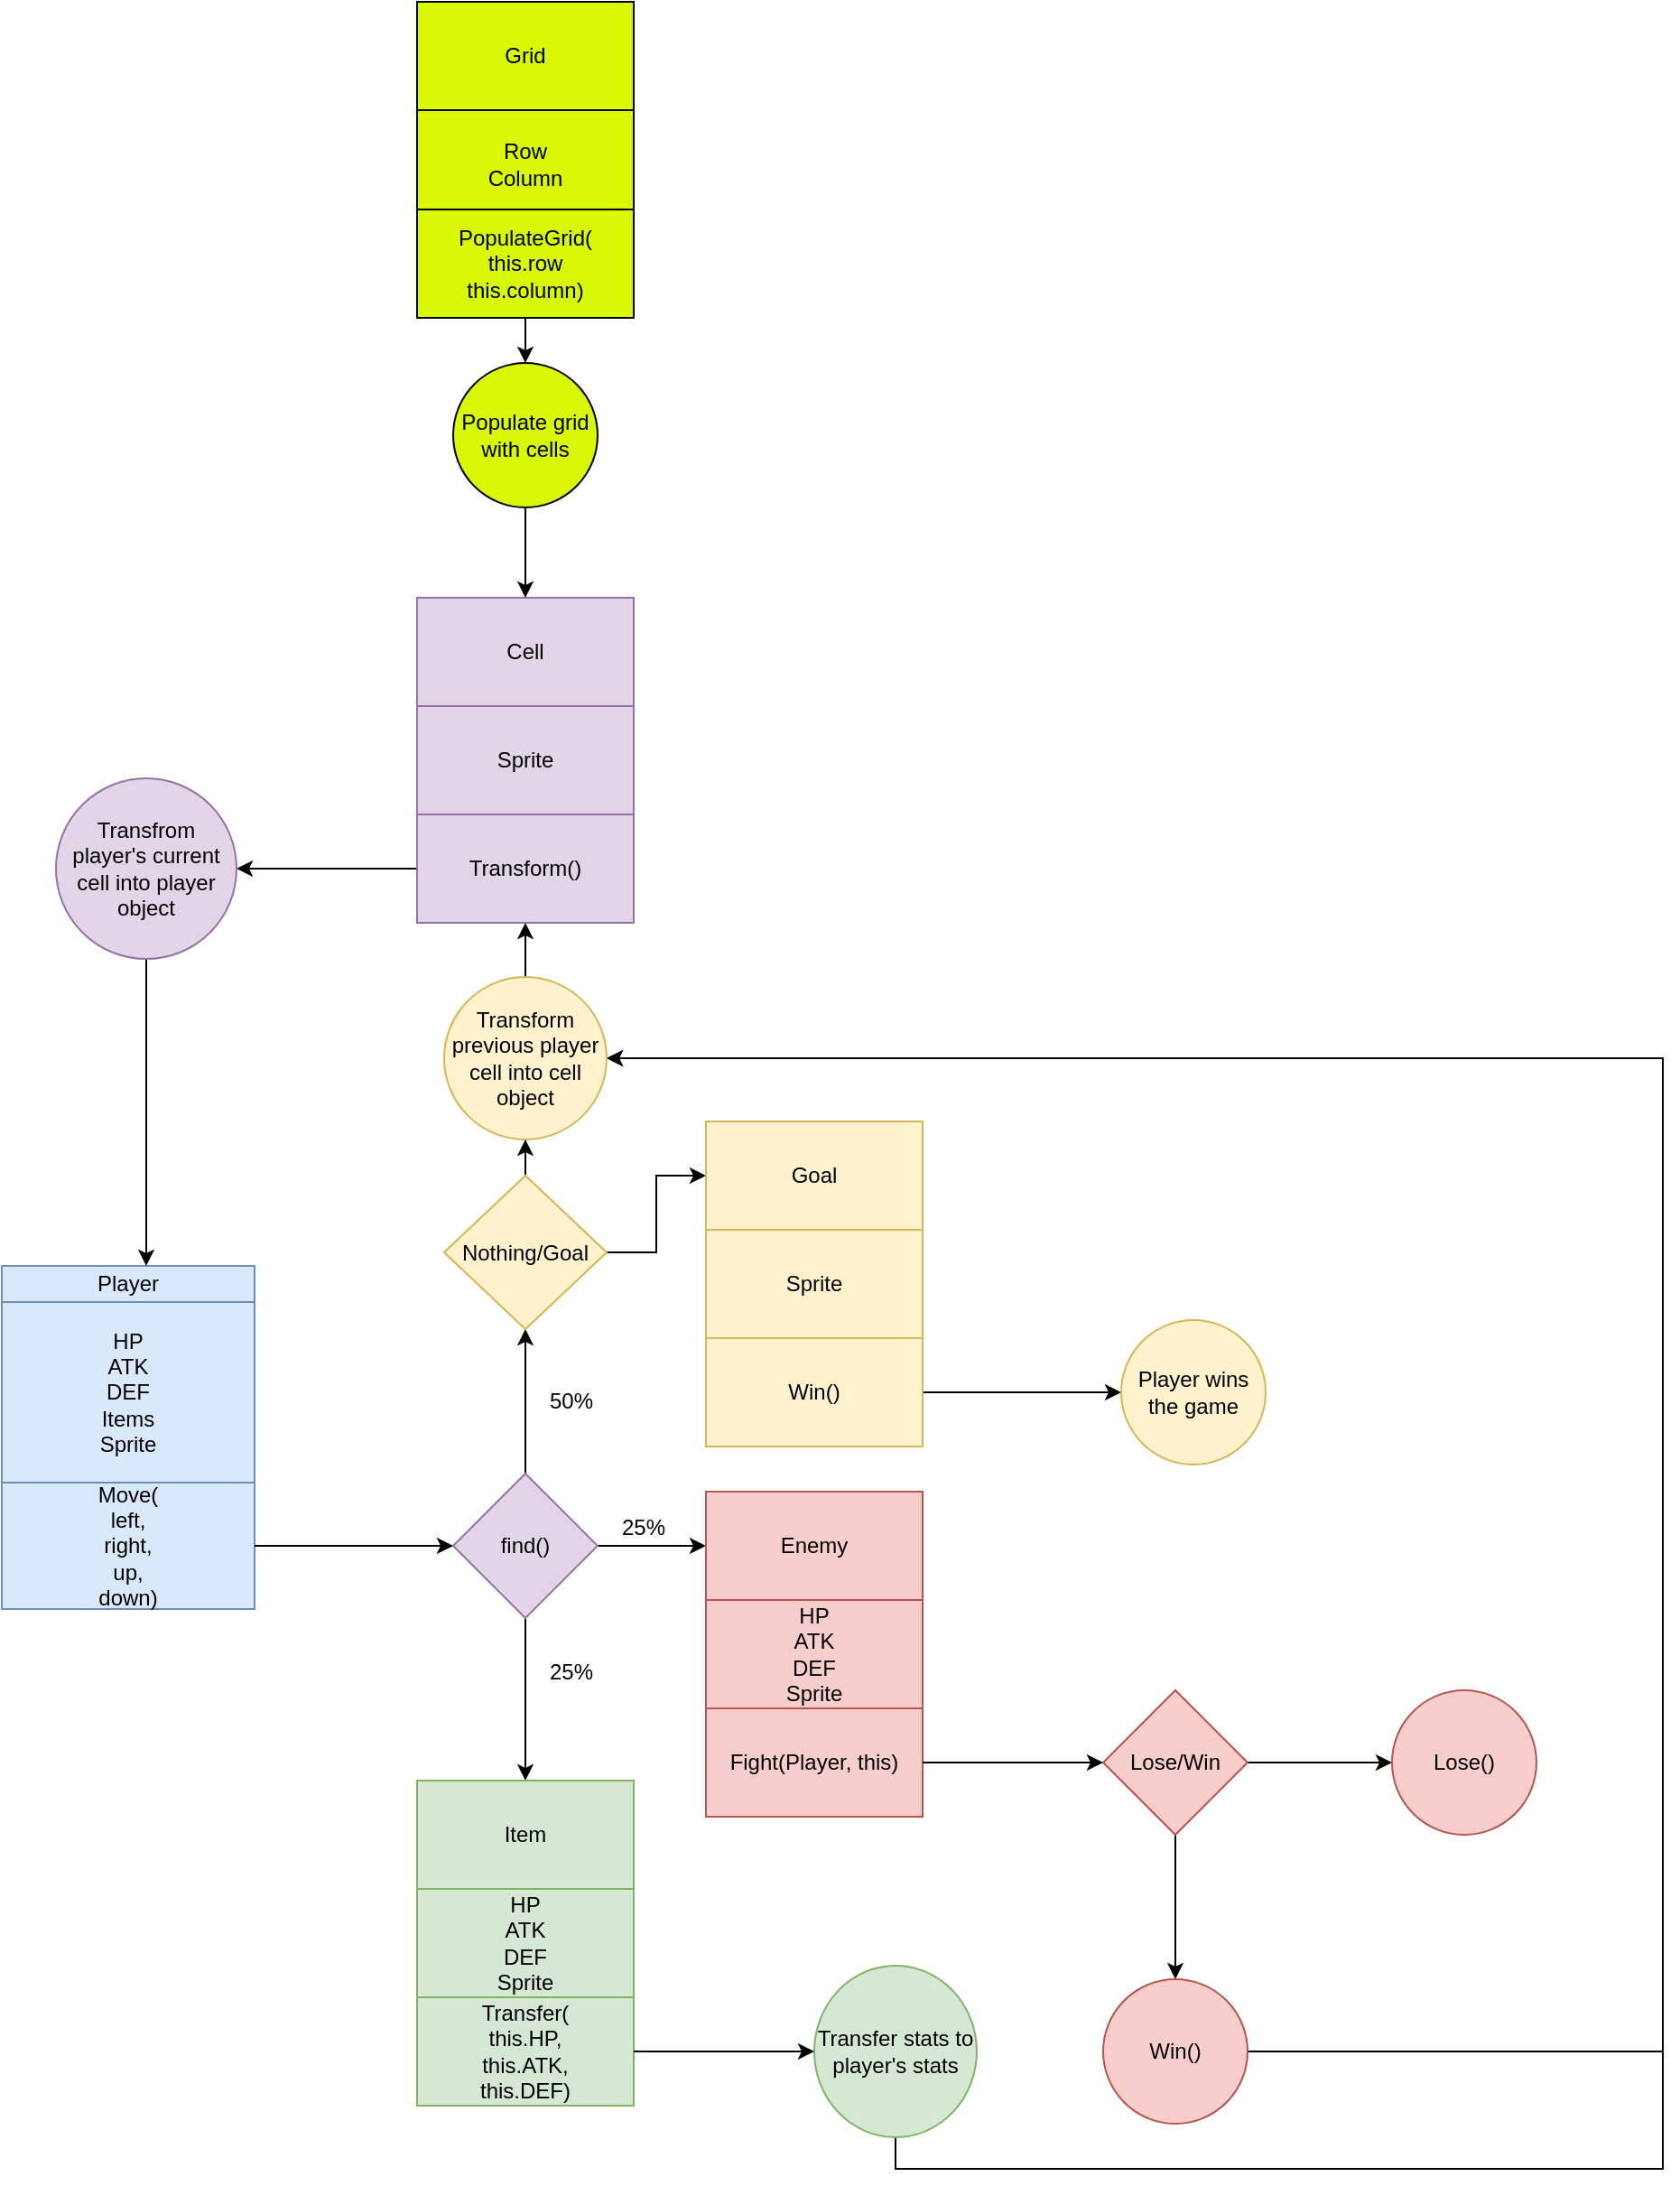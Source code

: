 <mxfile version="20.8.5" type="github">
  <diagram id="C5RBs43oDa-KdzZeNtuy" name="Page-1">
    <mxGraphModel dx="1600" dy="2081" grid="1" gridSize="10" guides="1" tooltips="1" connect="1" arrows="1" fold="1" page="1" pageScale="1" pageWidth="827" pageHeight="1169" math="0" shadow="0">
      <root>
        <mxCell id="WIyWlLk6GJQsqaUBKTNV-0" />
        <mxCell id="WIyWlLk6GJQsqaUBKTNV-1" parent="WIyWlLk6GJQsqaUBKTNV-0" />
        <mxCell id="ukY6zEBsBftYOYXzkqwa-11" value="" style="group;glass=0;" vertex="1" connectable="0" parent="WIyWlLk6GJQsqaUBKTNV-1">
          <mxGeometry width="140" height="190" as="geometry" />
        </mxCell>
        <mxCell id="ukY6zEBsBftYOYXzkqwa-5" value="Player" style="rounded=0;whiteSpace=wrap;html=1;align=center;fillColor=#dae8fc;strokeColor=#6c8ebf;" vertex="1" parent="ukY6zEBsBftYOYXzkqwa-11">
          <mxGeometry width="140" height="20" as="geometry" />
        </mxCell>
        <mxCell id="ukY6zEBsBftYOYXzkqwa-7" value="HP&lt;br&gt;ATK&lt;br&gt;DEF&lt;br&gt;Items&lt;br&gt;Sprite" style="rounded=0;whiteSpace=wrap;html=1;fillColor=#dae8fc;strokeColor=#6c8ebf;" vertex="1" parent="ukY6zEBsBftYOYXzkqwa-11">
          <mxGeometry y="20" width="140" height="100" as="geometry" />
        </mxCell>
        <mxCell id="ukY6zEBsBftYOYXzkqwa-9" value="Move(&lt;br&gt;left,&lt;br&gt;right,&lt;br&gt;up,&lt;br&gt;down)" style="rounded=0;whiteSpace=wrap;html=1;fillColor=#dae8fc;strokeColor=#6c8ebf;" vertex="1" parent="ukY6zEBsBftYOYXzkqwa-11">
          <mxGeometry y="120" width="140" height="70" as="geometry" />
        </mxCell>
        <mxCell id="ukY6zEBsBftYOYXzkqwa-19" value="" style="edgeStyle=orthogonalEdgeStyle;rounded=0;orthogonalLoop=1;jettySize=auto;html=1;" edge="1" parent="WIyWlLk6GJQsqaUBKTNV-1" source="ukY6zEBsBftYOYXzkqwa-16" target="ukY6zEBsBftYOYXzkqwa-18">
          <mxGeometry relative="1" as="geometry" />
        </mxCell>
        <mxCell id="ukY6zEBsBftYOYXzkqwa-21" value="" style="edgeStyle=orthogonalEdgeStyle;rounded=0;orthogonalLoop=1;jettySize=auto;html=1;" edge="1" parent="WIyWlLk6GJQsqaUBKTNV-1" source="ukY6zEBsBftYOYXzkqwa-16" target="ukY6zEBsBftYOYXzkqwa-20">
          <mxGeometry relative="1" as="geometry" />
        </mxCell>
        <mxCell id="ukY6zEBsBftYOYXzkqwa-28" value="" style="edgeStyle=orthogonalEdgeStyle;rounded=0;orthogonalLoop=1;jettySize=auto;html=1;" edge="1" parent="WIyWlLk6GJQsqaUBKTNV-1" source="ukY6zEBsBftYOYXzkqwa-16" target="ukY6zEBsBftYOYXzkqwa-27">
          <mxGeometry relative="1" as="geometry" />
        </mxCell>
        <mxCell id="ukY6zEBsBftYOYXzkqwa-16" value="find()" style="rhombus;whiteSpace=wrap;html=1;rounded=0;fillColor=#e1d5e7;strokeColor=#9673a6;" vertex="1" parent="WIyWlLk6GJQsqaUBKTNV-1">
          <mxGeometry x="250" y="115" width="80" height="80" as="geometry" />
        </mxCell>
        <mxCell id="ukY6zEBsBftYOYXzkqwa-17" value="" style="edgeStyle=orthogonalEdgeStyle;rounded=0;orthogonalLoop=1;jettySize=auto;html=1;" edge="1" parent="WIyWlLk6GJQsqaUBKTNV-1" source="ukY6zEBsBftYOYXzkqwa-9" target="ukY6zEBsBftYOYXzkqwa-16">
          <mxGeometry relative="1" as="geometry" />
        </mxCell>
        <mxCell id="ukY6zEBsBftYOYXzkqwa-49" value="" style="edgeStyle=orthogonalEdgeStyle;rounded=0;orthogonalLoop=1;jettySize=auto;html=1;" edge="1" parent="WIyWlLk6GJQsqaUBKTNV-1" source="ukY6zEBsBftYOYXzkqwa-18" target="ukY6zEBsBftYOYXzkqwa-48">
          <mxGeometry relative="1" as="geometry" />
        </mxCell>
        <mxCell id="ukY6zEBsBftYOYXzkqwa-95" value="" style="edgeStyle=orthogonalEdgeStyle;rounded=0;orthogonalLoop=1;jettySize=auto;html=1;" edge="1" parent="WIyWlLk6GJQsqaUBKTNV-1" source="ukY6zEBsBftYOYXzkqwa-18" target="ukY6zEBsBftYOYXzkqwa-94">
          <mxGeometry relative="1" as="geometry" />
        </mxCell>
        <mxCell id="ukY6zEBsBftYOYXzkqwa-18" value="Nothing/Goal" style="rhombus;whiteSpace=wrap;html=1;rounded=0;direction=south;fillColor=#fff2cc;strokeColor=#d6b656;" vertex="1" parent="WIyWlLk6GJQsqaUBKTNV-1">
          <mxGeometry x="245" y="-50" width="90" height="85" as="geometry" />
        </mxCell>
        <mxCell id="ukY6zEBsBftYOYXzkqwa-38" value="25%" style="text;html=1;align=center;verticalAlign=middle;resizable=0;points=[];autosize=1;strokeColor=none;fillColor=none;" vertex="1" parent="WIyWlLk6GJQsqaUBKTNV-1">
          <mxGeometry x="330" y="130" width="50" height="30" as="geometry" />
        </mxCell>
        <mxCell id="ukY6zEBsBftYOYXzkqwa-39" value="25%" style="text;html=1;align=center;verticalAlign=middle;resizable=0;points=[];autosize=1;strokeColor=none;fillColor=none;" vertex="1" parent="WIyWlLk6GJQsqaUBKTNV-1">
          <mxGeometry x="290" y="210" width="50" height="30" as="geometry" />
        </mxCell>
        <mxCell id="ukY6zEBsBftYOYXzkqwa-40" value="50%" style="text;html=1;align=center;verticalAlign=middle;resizable=0;points=[];autosize=1;strokeColor=none;fillColor=none;" vertex="1" parent="WIyWlLk6GJQsqaUBKTNV-1">
          <mxGeometry x="290" y="60" width="50" height="30" as="geometry" />
        </mxCell>
        <mxCell id="ukY6zEBsBftYOYXzkqwa-42" value="" style="group;fillColor=#f8cecc;strokeColor=#b85450;" vertex="1" connectable="0" parent="WIyWlLk6GJQsqaUBKTNV-1">
          <mxGeometry x="390" y="125" width="120" height="180" as="geometry" />
        </mxCell>
        <mxCell id="ukY6zEBsBftYOYXzkqwa-20" value="Enemy" style="whiteSpace=wrap;html=1;rounded=0;fillColor=#f8cecc;strokeColor=#b85450;" vertex="1" parent="ukY6zEBsBftYOYXzkqwa-42">
          <mxGeometry width="120" height="60" as="geometry" />
        </mxCell>
        <mxCell id="ukY6zEBsBftYOYXzkqwa-26" value="HP&lt;br&gt;ATK&lt;br&gt;DEF&lt;br&gt;Sprite" style="rounded=0;whiteSpace=wrap;html=1;fillColor=#f8cecc;strokeColor=#b85450;" vertex="1" parent="ukY6zEBsBftYOYXzkqwa-42">
          <mxGeometry y="60" width="120" height="60" as="geometry" />
        </mxCell>
        <mxCell id="ukY6zEBsBftYOYXzkqwa-31" value="Fight(Player, this)" style="rounded=0;whiteSpace=wrap;html=1;fillColor=#f8cecc;strokeColor=#b85450;" vertex="1" parent="ukY6zEBsBftYOYXzkqwa-42">
          <mxGeometry y="120" width="120" height="60" as="geometry" />
        </mxCell>
        <mxCell id="ukY6zEBsBftYOYXzkqwa-43" value="" style="group" vertex="1" connectable="0" parent="WIyWlLk6GJQsqaUBKTNV-1">
          <mxGeometry x="230" y="285" width="120" height="180" as="geometry" />
        </mxCell>
        <mxCell id="ukY6zEBsBftYOYXzkqwa-27" value="Item" style="whiteSpace=wrap;html=1;rounded=0;fillColor=#d5e8d4;strokeColor=#82b366;" vertex="1" parent="ukY6zEBsBftYOYXzkqwa-43">
          <mxGeometry width="120" height="60" as="geometry" />
        </mxCell>
        <mxCell id="ukY6zEBsBftYOYXzkqwa-29" value="HP&lt;br&gt;ATK&lt;br&gt;DEF&lt;br&gt;Sprite" style="rounded=0;whiteSpace=wrap;html=1;fillColor=#d5e8d4;strokeColor=#82b366;" vertex="1" parent="ukY6zEBsBftYOYXzkqwa-43">
          <mxGeometry y="60" width="120" height="60" as="geometry" />
        </mxCell>
        <mxCell id="ukY6zEBsBftYOYXzkqwa-30" value="Transfer(&lt;br&gt;this.HP,&lt;br&gt;this.ATK,&lt;br&gt;this.DEF)" style="rounded=0;whiteSpace=wrap;html=1;fillColor=#d5e8d4;strokeColor=#82b366;" vertex="1" parent="ukY6zEBsBftYOYXzkqwa-43">
          <mxGeometry y="120" width="120" height="60" as="geometry" />
        </mxCell>
        <mxCell id="ukY6zEBsBftYOYXzkqwa-104" style="edgeStyle=orthogonalEdgeStyle;rounded=0;orthogonalLoop=1;jettySize=auto;html=1;entryX=1;entryY=0.5;entryDx=0;entryDy=0;" edge="1" parent="WIyWlLk6GJQsqaUBKTNV-1" source="ukY6zEBsBftYOYXzkqwa-54" target="ukY6zEBsBftYOYXzkqwa-94">
          <mxGeometry relative="1" as="geometry">
            <mxPoint x="920" y="-180" as="targetPoint" />
            <Array as="points">
              <mxPoint x="495" y="500" />
              <mxPoint x="920" y="500" />
              <mxPoint x="920" y="-115" />
            </Array>
          </mxGeometry>
        </mxCell>
        <mxCell id="ukY6zEBsBftYOYXzkqwa-54" value="Transfer stats to player&#39;s stats" style="ellipse;whiteSpace=wrap;html=1;fillColor=#d5e8d4;strokeColor=#82b366;rounded=0;" vertex="1" parent="WIyWlLk6GJQsqaUBKTNV-1">
          <mxGeometry x="450" y="387.5" width="90" height="95" as="geometry" />
        </mxCell>
        <mxCell id="ukY6zEBsBftYOYXzkqwa-55" value="" style="edgeStyle=orthogonalEdgeStyle;rounded=0;orthogonalLoop=1;jettySize=auto;html=1;" edge="1" parent="WIyWlLk6GJQsqaUBKTNV-1" source="ukY6zEBsBftYOYXzkqwa-30" target="ukY6zEBsBftYOYXzkqwa-54">
          <mxGeometry relative="1" as="geometry" />
        </mxCell>
        <mxCell id="ukY6zEBsBftYOYXzkqwa-58" value="" style="edgeStyle=orthogonalEdgeStyle;rounded=0;orthogonalLoop=1;jettySize=auto;html=1;" edge="1" parent="WIyWlLk6GJQsqaUBKTNV-1" source="ukY6zEBsBftYOYXzkqwa-56" target="ukY6zEBsBftYOYXzkqwa-57">
          <mxGeometry relative="1" as="geometry" />
        </mxCell>
        <mxCell id="ukY6zEBsBftYOYXzkqwa-57" value="Player wins the game" style="ellipse;whiteSpace=wrap;html=1;fillColor=#fff2cc;strokeColor=#d6b656;rounded=0;glass=0;" vertex="1" parent="WIyWlLk6GJQsqaUBKTNV-1">
          <mxGeometry x="620" y="30" width="80" height="80" as="geometry" />
        </mxCell>
        <mxCell id="ukY6zEBsBftYOYXzkqwa-62" value="" style="edgeStyle=orthogonalEdgeStyle;rounded=0;orthogonalLoop=1;jettySize=auto;html=1;" edge="1" parent="WIyWlLk6GJQsqaUBKTNV-1" source="ukY6zEBsBftYOYXzkqwa-59" target="ukY6zEBsBftYOYXzkqwa-61">
          <mxGeometry relative="1" as="geometry" />
        </mxCell>
        <mxCell id="ukY6zEBsBftYOYXzkqwa-64" value="" style="edgeStyle=orthogonalEdgeStyle;rounded=0;orthogonalLoop=1;jettySize=auto;html=1;" edge="1" parent="WIyWlLk6GJQsqaUBKTNV-1" source="ukY6zEBsBftYOYXzkqwa-59" target="ukY6zEBsBftYOYXzkqwa-63">
          <mxGeometry relative="1" as="geometry" />
        </mxCell>
        <mxCell id="ukY6zEBsBftYOYXzkqwa-59" value="Lose/Win" style="rhombus;whiteSpace=wrap;html=1;fillColor=#f8cecc;strokeColor=#b85450;rounded=0;" vertex="1" parent="WIyWlLk6GJQsqaUBKTNV-1">
          <mxGeometry x="610" y="235" width="80" height="80" as="geometry" />
        </mxCell>
        <mxCell id="ukY6zEBsBftYOYXzkqwa-60" value="" style="edgeStyle=orthogonalEdgeStyle;rounded=0;orthogonalLoop=1;jettySize=auto;html=1;" edge="1" parent="WIyWlLk6GJQsqaUBKTNV-1" source="ukY6zEBsBftYOYXzkqwa-31" target="ukY6zEBsBftYOYXzkqwa-59">
          <mxGeometry relative="1" as="geometry" />
        </mxCell>
        <mxCell id="ukY6zEBsBftYOYXzkqwa-91" value="" style="edgeStyle=orthogonalEdgeStyle;rounded=0;orthogonalLoop=1;jettySize=auto;html=1;entryX=1;entryY=0.5;entryDx=0;entryDy=0;" edge="1" parent="WIyWlLk6GJQsqaUBKTNV-1" source="ukY6zEBsBftYOYXzkqwa-61" target="ukY6zEBsBftYOYXzkqwa-94">
          <mxGeometry relative="1" as="geometry">
            <mxPoint x="920" y="-160" as="targetPoint" />
            <Array as="points">
              <mxPoint x="920" y="435" />
              <mxPoint x="920" y="-115" />
            </Array>
          </mxGeometry>
        </mxCell>
        <mxCell id="ukY6zEBsBftYOYXzkqwa-61" value="Win()" style="ellipse;whiteSpace=wrap;html=1;fillColor=#f8cecc;strokeColor=#b85450;rounded=0;" vertex="1" parent="WIyWlLk6GJQsqaUBKTNV-1">
          <mxGeometry x="610" y="395" width="80" height="80" as="geometry" />
        </mxCell>
        <mxCell id="ukY6zEBsBftYOYXzkqwa-63" value="Lose()" style="ellipse;whiteSpace=wrap;html=1;fillColor=#f8cecc;strokeColor=#b85450;rounded=0;" vertex="1" parent="WIyWlLk6GJQsqaUBKTNV-1">
          <mxGeometry x="770" y="235" width="80" height="80" as="geometry" />
        </mxCell>
        <mxCell id="ukY6zEBsBftYOYXzkqwa-76" value="" style="edgeStyle=orthogonalEdgeStyle;rounded=0;orthogonalLoop=1;jettySize=auto;html=1;" edge="1" parent="WIyWlLk6GJQsqaUBKTNV-1" source="ukY6zEBsBftYOYXzkqwa-71" target="ukY6zEBsBftYOYXzkqwa-75">
          <mxGeometry relative="1" as="geometry">
            <Array as="points">
              <mxPoint x="160" y="-220" />
              <mxPoint x="160" y="-220" />
            </Array>
          </mxGeometry>
        </mxCell>
        <mxCell id="ukY6zEBsBftYOYXzkqwa-78" style="edgeStyle=orthogonalEdgeStyle;rounded=0;orthogonalLoop=1;jettySize=auto;html=1;" edge="1" parent="WIyWlLk6GJQsqaUBKTNV-1" source="ukY6zEBsBftYOYXzkqwa-75">
          <mxGeometry relative="1" as="geometry">
            <mxPoint x="80" as="targetPoint" />
            <Array as="points">
              <mxPoint x="80" y="-130" />
            </Array>
          </mxGeometry>
        </mxCell>
        <mxCell id="ukY6zEBsBftYOYXzkqwa-75" value="Transfrom player&#39;s current cell into player object" style="ellipse;whiteSpace=wrap;html=1;fillColor=#e1d5e7;strokeColor=#9673a6;rounded=0;glass=0;" vertex="1" parent="WIyWlLk6GJQsqaUBKTNV-1">
          <mxGeometry x="30" y="-270" width="100" height="100" as="geometry" />
        </mxCell>
        <mxCell id="ukY6zEBsBftYOYXzkqwa-96" value="" style="edgeStyle=orthogonalEdgeStyle;rounded=0;orthogonalLoop=1;jettySize=auto;html=1;" edge="1" parent="WIyWlLk6GJQsqaUBKTNV-1" source="ukY6zEBsBftYOYXzkqwa-94" target="ukY6zEBsBftYOYXzkqwa-71">
          <mxGeometry relative="1" as="geometry" />
        </mxCell>
        <mxCell id="ukY6zEBsBftYOYXzkqwa-94" value="Transform previous player cell into cell object" style="ellipse;whiteSpace=wrap;html=1;fillColor=#fff2cc;strokeColor=#d6b656;rounded=0;" vertex="1" parent="WIyWlLk6GJQsqaUBKTNV-1">
          <mxGeometry x="245" y="-160" width="90" height="90" as="geometry" />
        </mxCell>
        <mxCell id="ukY6zEBsBftYOYXzkqwa-97" value="" style="group" vertex="1" connectable="0" parent="WIyWlLk6GJQsqaUBKTNV-1">
          <mxGeometry x="230" y="-370" width="120" height="180" as="geometry" />
        </mxCell>
        <mxCell id="ukY6zEBsBftYOYXzkqwa-66" value="Cell" style="rounded=0;whiteSpace=wrap;html=1;glass=0;fillColor=#e1d5e7;strokeColor=#9673a6;" vertex="1" parent="ukY6zEBsBftYOYXzkqwa-97">
          <mxGeometry width="120" height="60" as="geometry" />
        </mxCell>
        <mxCell id="ukY6zEBsBftYOYXzkqwa-69" value="Sprite" style="rounded=0;whiteSpace=wrap;html=1;glass=0;fillColor=#e1d5e7;strokeColor=#9673a6;" vertex="1" parent="ukY6zEBsBftYOYXzkqwa-97">
          <mxGeometry y="60" width="120" height="60" as="geometry" />
        </mxCell>
        <mxCell id="ukY6zEBsBftYOYXzkqwa-71" value="Transform()" style="rounded=0;whiteSpace=wrap;html=1;glass=0;fillColor=#e1d5e7;strokeColor=#9673a6;" vertex="1" parent="ukY6zEBsBftYOYXzkqwa-97">
          <mxGeometry y="120" width="120" height="60" as="geometry" />
        </mxCell>
        <mxCell id="ukY6zEBsBftYOYXzkqwa-98" value="" style="group" vertex="1" connectable="0" parent="WIyWlLk6GJQsqaUBKTNV-1">
          <mxGeometry x="390" y="-80" width="120" height="180" as="geometry" />
        </mxCell>
        <mxCell id="ukY6zEBsBftYOYXzkqwa-48" value="Goal" style="whiteSpace=wrap;html=1;rounded=0;fillColor=#fff2cc;strokeColor=#d6b656;" vertex="1" parent="ukY6zEBsBftYOYXzkqwa-98">
          <mxGeometry width="120" height="60" as="geometry" />
        </mxCell>
        <mxCell id="ukY6zEBsBftYOYXzkqwa-50" value="Sprite" style="rounded=0;whiteSpace=wrap;html=1;glass=0;fillColor=#fff2cc;strokeColor=#d6b656;" vertex="1" parent="ukY6zEBsBftYOYXzkqwa-98">
          <mxGeometry y="60" width="120" height="60" as="geometry" />
        </mxCell>
        <mxCell id="ukY6zEBsBftYOYXzkqwa-56" value="Win()" style="rounded=0;whiteSpace=wrap;html=1;glass=0;fillColor=#fff2cc;strokeColor=#d6b656;" vertex="1" parent="ukY6zEBsBftYOYXzkqwa-98">
          <mxGeometry y="120" width="120" height="60" as="geometry" />
        </mxCell>
        <mxCell id="ukY6zEBsBftYOYXzkqwa-109" value="" style="group" vertex="1" connectable="0" parent="WIyWlLk6GJQsqaUBKTNV-1">
          <mxGeometry x="230" y="-700" width="120" height="780" as="geometry" />
        </mxCell>
        <mxCell id="ukY6zEBsBftYOYXzkqwa-105" value="Row&lt;br&gt;Column" style="rounded=0;whiteSpace=wrap;html=1;glass=0;fillColor=#D8F805;" vertex="1" parent="ukY6zEBsBftYOYXzkqwa-109">
          <mxGeometry y="60" width="120" height="60" as="geometry" />
        </mxCell>
        <mxCell id="ukY6zEBsBftYOYXzkqwa-106" value="Grid" style="rounded=0;whiteSpace=wrap;html=1;glass=0;fillColor=#D8F805;" vertex="1" parent="ukY6zEBsBftYOYXzkqwa-109">
          <mxGeometry width="120" height="60" as="geometry" />
        </mxCell>
        <mxCell id="ukY6zEBsBftYOYXzkqwa-107" value="PopulateGrid(&lt;br&gt;this.row&lt;br&gt;this.column)" style="rounded=0;whiteSpace=wrap;html=1;glass=0;fillColor=#D8F805;" vertex="1" parent="ukY6zEBsBftYOYXzkqwa-109">
          <mxGeometry y="115" width="120" height="60" as="geometry" />
        </mxCell>
        <mxCell id="ukY6zEBsBftYOYXzkqwa-110" value="Populate grid with cells" style="ellipse;whiteSpace=wrap;html=1;fillColor=#D8F805;rounded=0;glass=0;" vertex="1" parent="ukY6zEBsBftYOYXzkqwa-109">
          <mxGeometry x="20" y="200" width="80" height="80" as="geometry" />
        </mxCell>
        <mxCell id="ukY6zEBsBftYOYXzkqwa-111" value="" style="edgeStyle=orthogonalEdgeStyle;rounded=0;orthogonalLoop=1;jettySize=auto;html=1;" edge="1" parent="ukY6zEBsBftYOYXzkqwa-109" source="ukY6zEBsBftYOYXzkqwa-107" target="ukY6zEBsBftYOYXzkqwa-110">
          <mxGeometry relative="1" as="geometry" />
        </mxCell>
        <mxCell id="ukY6zEBsBftYOYXzkqwa-112" style="edgeStyle=orthogonalEdgeStyle;rounded=0;orthogonalLoop=1;jettySize=auto;html=1;entryX=0.5;entryY=0;entryDx=0;entryDy=0;" edge="1" parent="WIyWlLk6GJQsqaUBKTNV-1" source="ukY6zEBsBftYOYXzkqwa-110" target="ukY6zEBsBftYOYXzkqwa-66">
          <mxGeometry relative="1" as="geometry">
            <mxPoint x="290" y="-380" as="targetPoint" />
          </mxGeometry>
        </mxCell>
      </root>
    </mxGraphModel>
  </diagram>
</mxfile>
